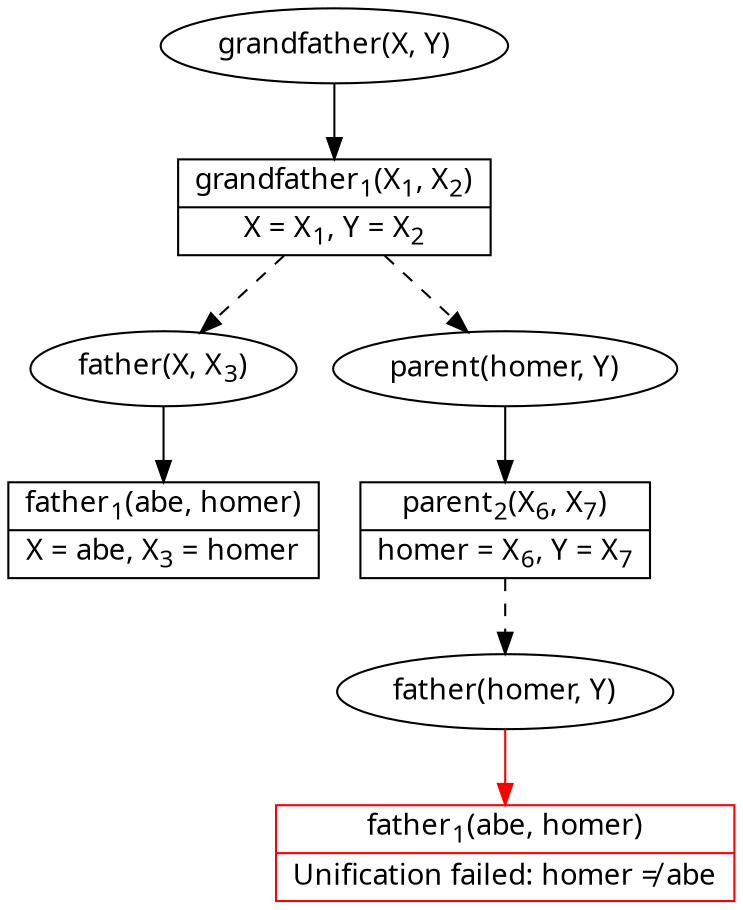 digraph VIPER_visualization_root {
    node [fontname = "Fira Mono"];

    root [label = "grandfather(X, Y)"];
    root_success [
        // enables having multiple boxes inside a node
        shape = record,
        // using < and > instead of quotes for delimiting a label makes it possible to use (a subset of) HTML in it
        // { A | B } makes A and B be in two separate boxes stacked on top of each other
        label = <{grandfather<sub>1</sub>(X<sub>1</sub>, X<sub>2</sub>)|X = X<sub>1</sub>, Y = X<sub>2</sub>}>
    ];
    subgoal1 [label = <father(X, X<sub>3</sub>)>];
    subgoal2 [label = <parent(homer, Y)>];
    subgoal1_success [
        shape = record,
        label = <{father<sub>1</sub>(abe, homer)|X = abe, X<sub>3</sub> = homer}>
    ];
    subgoal2_success [
        shape = record,
        label = <{parent<sub>2</sub>(X<sub>6</sub>, X<sub>7</sub>)|homer = X<sub>6</sub>, Y = X<sub>7</sub>}>
    ];
    subgoal2_success_father [
        label = <father(homer, Y)>
    ];
    father_fail [
        shape = record,
        color = red,
        label = <{father<sub>1</sub>(abe, homer)|Unification failed: homer ≠ abe}>
    ];

    // this ensures that subgoal1 is always left of subgoal2
    // and that they are always on the same level
    // try commenting the rank = same line and see what happens
    {rank = same; subgoal1; subgoal2}
    subgoal1 -> subgoal2 [style = invis];

    root -> root_success;
    root_success -> subgoal1 [style = dashed];
    root_success -> subgoal2 [style = dashed];
    subgoal1 -> subgoal1_success;
    subgoal2 -> subgoal2_success;
    subgoal2_success -> subgoal2_success_father [style = dashed];
    subgoal2_success_father -> father_fail [color = red];
}
